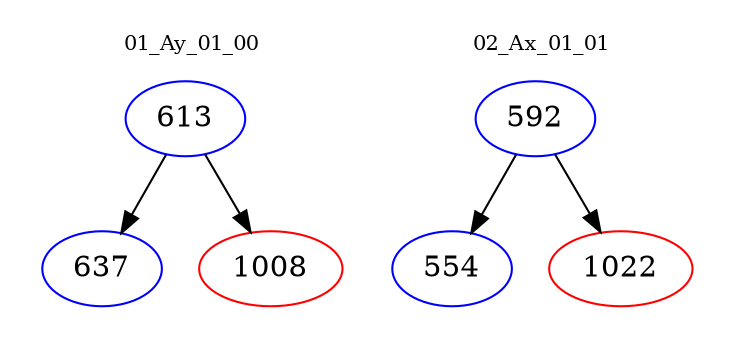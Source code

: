 digraph{
subgraph cluster_0 {
color = white
label = "01_Ay_01_00";
fontsize=10;
T0_613 [label="613", color="blue"]
T0_613 -> T0_637 [color="black"]
T0_637 [label="637", color="blue"]
T0_613 -> T0_1008 [color="black"]
T0_1008 [label="1008", color="red"]
}
subgraph cluster_1 {
color = white
label = "02_Ax_01_01";
fontsize=10;
T1_592 [label="592", color="blue"]
T1_592 -> T1_554 [color="black"]
T1_554 [label="554", color="blue"]
T1_592 -> T1_1022 [color="black"]
T1_1022 [label="1022", color="red"]
}
}
